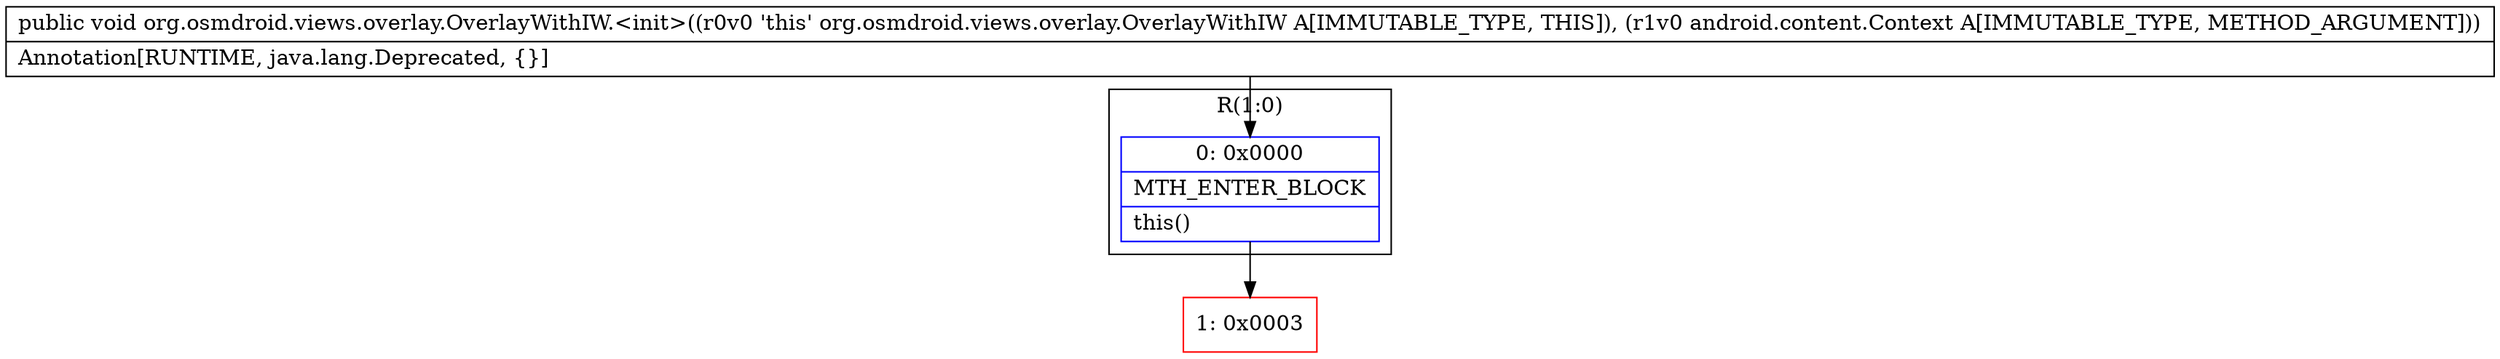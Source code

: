 digraph "CFG fororg.osmdroid.views.overlay.OverlayWithIW.\<init\>(Landroid\/content\/Context;)V" {
subgraph cluster_Region_2015285200 {
label = "R(1:0)";
node [shape=record,color=blue];
Node_0 [shape=record,label="{0\:\ 0x0000|MTH_ENTER_BLOCK\l|this()\l}"];
}
Node_1 [shape=record,color=red,label="{1\:\ 0x0003}"];
MethodNode[shape=record,label="{public void org.osmdroid.views.overlay.OverlayWithIW.\<init\>((r0v0 'this' org.osmdroid.views.overlay.OverlayWithIW A[IMMUTABLE_TYPE, THIS]), (r1v0 android.content.Context A[IMMUTABLE_TYPE, METHOD_ARGUMENT]))  | Annotation[RUNTIME, java.lang.Deprecated, \{\}]\l}"];
MethodNode -> Node_0;
Node_0 -> Node_1;
}

